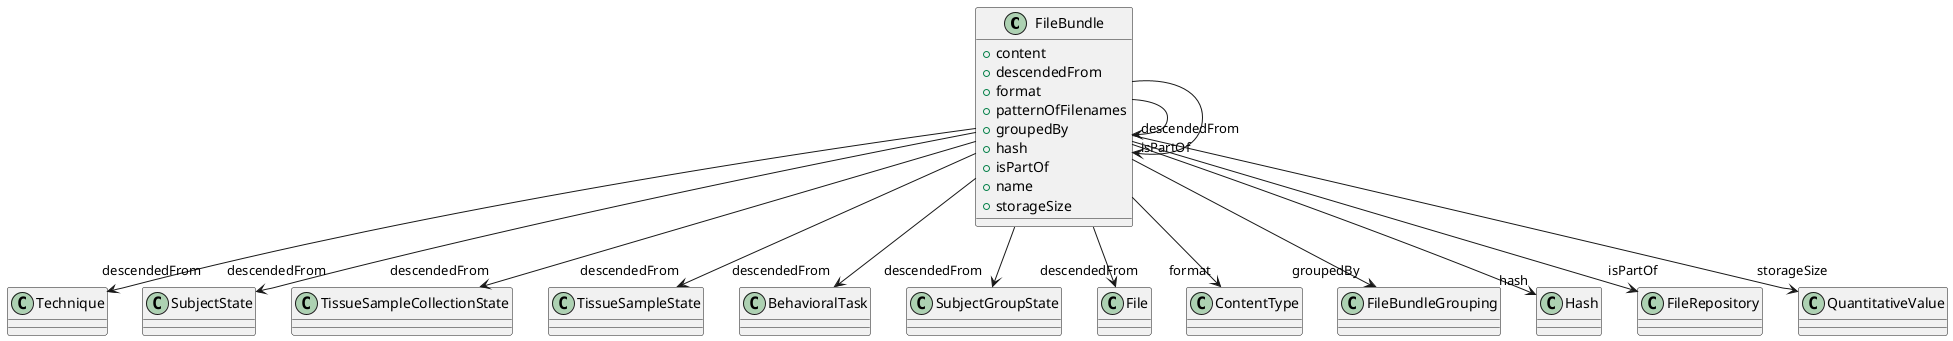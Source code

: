 @startuml
class FileBundle {
+content
+descendedFrom
+format
+patternOfFilenames
+groupedBy
+hash
+isPartOf
+name
+storageSize

}
FileBundle -d-> "descendedFrom" Technique
FileBundle -d-> "descendedFrom" SubjectState
FileBundle -d-> "descendedFrom" TissueSampleCollectionState
FileBundle -d-> "descendedFrom" TissueSampleState
FileBundle -d-> "descendedFrom" BehavioralTask
FileBundle -d-> "descendedFrom" SubjectGroupState
FileBundle -d-> "descendedFrom" File
FileBundle -d-> "descendedFrom" FileBundle
FileBundle -d-> "format" ContentType
FileBundle -d-> "groupedBy" FileBundleGrouping
FileBundle -d-> "hash" Hash
FileBundle -d-> "isPartOf" FileBundle
FileBundle -d-> "isPartOf" FileRepository
FileBundle -d-> "storageSize" QuantitativeValue

@enduml